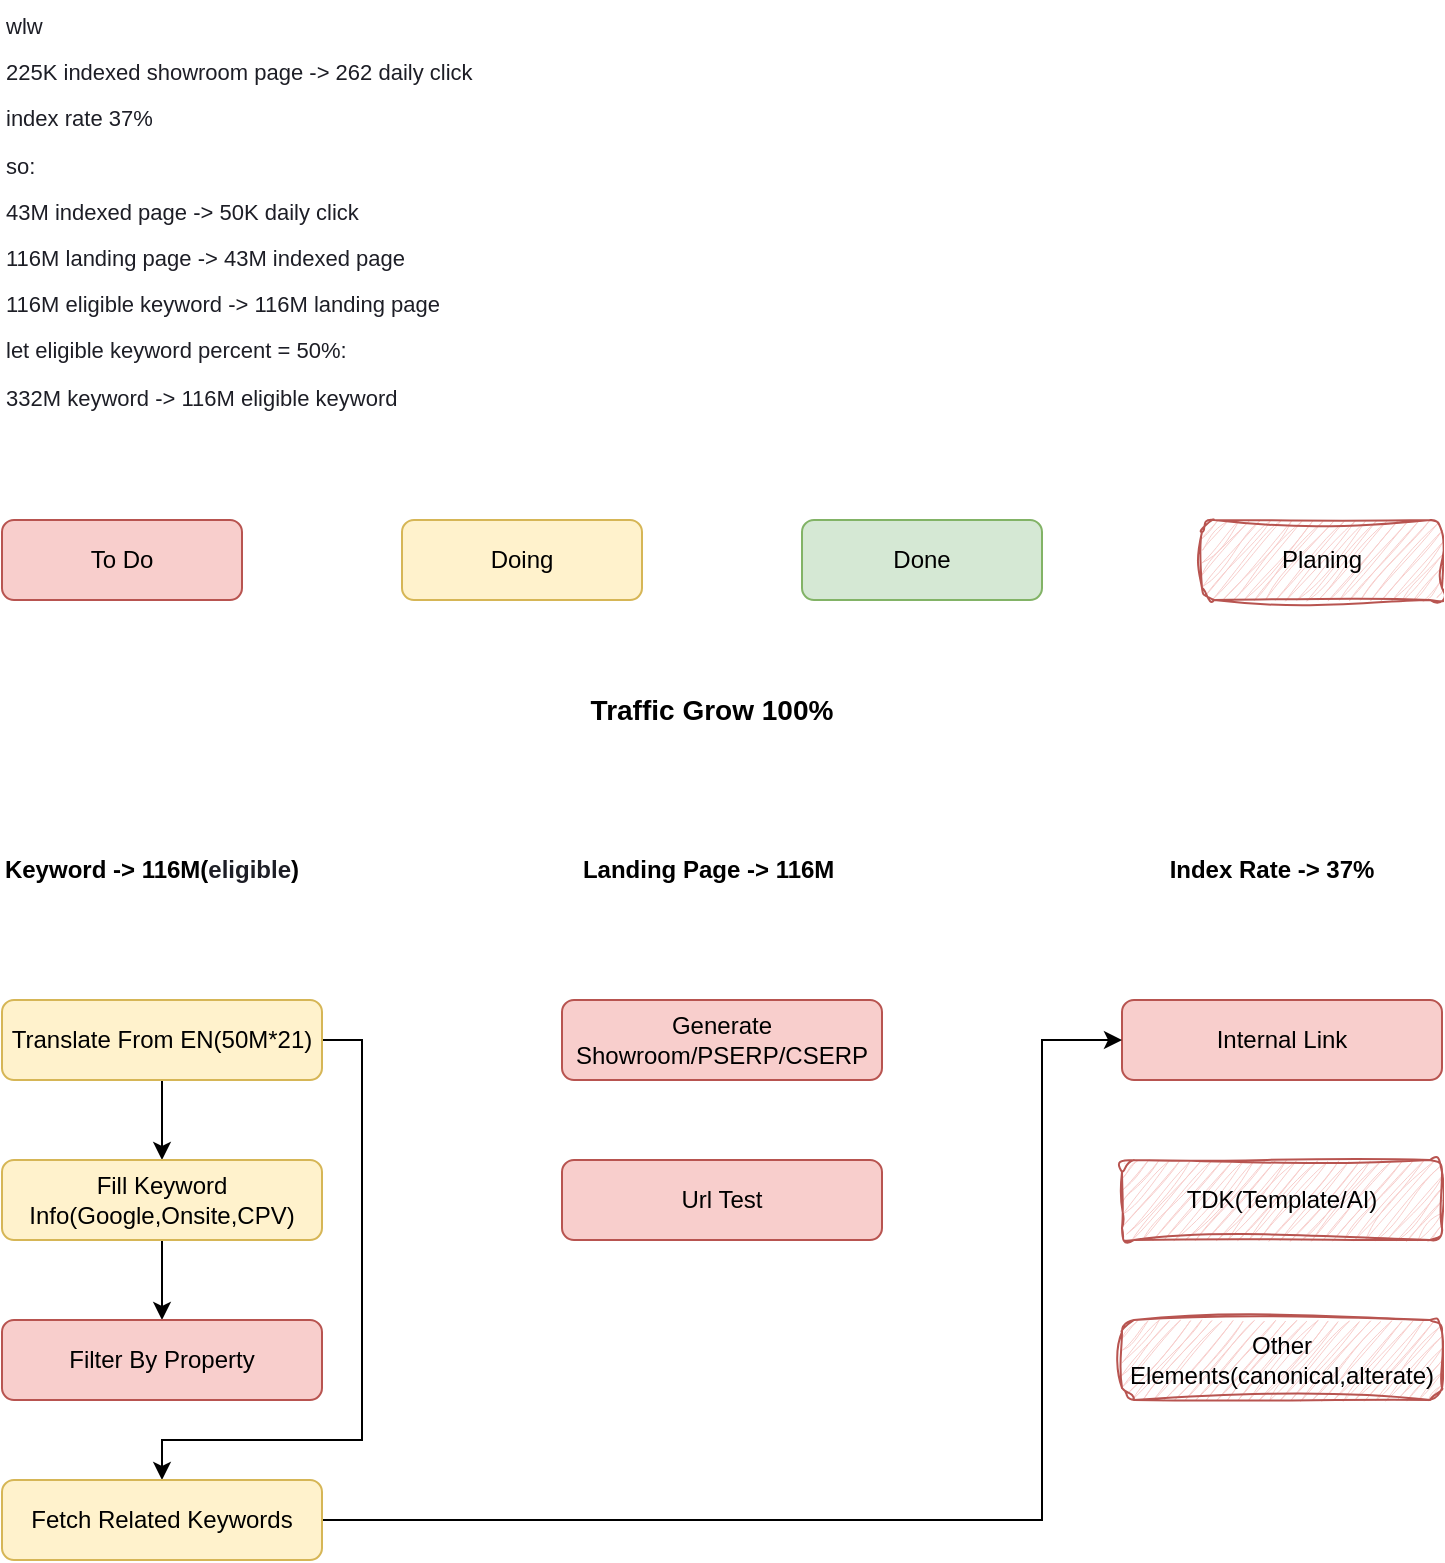 <mxfile version="24.8.4">
  <diagram name="第 1 页" id="A2_o63IfxjyKfNZ6jgSW">
    <mxGraphModel dx="1417" dy="1823" grid="1" gridSize="10" guides="1" tooltips="1" connect="1" arrows="1" fold="1" page="1" pageScale="1" pageWidth="827" pageHeight="1169" math="0" shadow="0">
      <root>
        <mxCell id="0" />
        <mxCell id="1" parent="0" />
        <mxCell id="CGiE7vuEJ3qXT8lJ0x0y-1" value="Traffic Grow 100%" style="text;html=1;align=center;verticalAlign=middle;whiteSpace=wrap;rounded=0;fontStyle=1;fontSize=14;" vertex="1" parent="1">
          <mxGeometry x="320" y="40" width="150" height="30" as="geometry" />
        </mxCell>
        <mxCell id="CGiE7vuEJ3qXT8lJ0x0y-2" value="&lt;p style=&quot;&quot;&gt;&lt;font face=&quot;Helvetica&quot; style=&quot;font-size: 12px;&quot;&gt;Keyword -&amp;gt; 116M(&lt;span style=&quot;color: rgb(29, 30, 38); text-align: left; background-color: rgb(255, 255, 255);&quot;&gt;eligible&lt;/span&gt;)&lt;/font&gt;&lt;/p&gt;" style="text;html=1;align=center;verticalAlign=middle;whiteSpace=wrap;rounded=0;fontStyle=1" vertex="1" parent="1">
          <mxGeometry x="40" y="120" width="150" height="30" as="geometry" />
        </mxCell>
        <mxCell id="CGiE7vuEJ3qXT8lJ0x0y-3" value="Landing Page -&amp;gt; 116M&amp;nbsp;" style="text;html=1;align=center;verticalAlign=middle;whiteSpace=wrap;rounded=0;fontStyle=1" vertex="1" parent="1">
          <mxGeometry x="320" y="120" width="150" height="30" as="geometry" />
        </mxCell>
        <mxCell id="CGiE7vuEJ3qXT8lJ0x0y-4" value="Index Rate -&amp;gt; 37%" style="text;html=1;align=center;verticalAlign=middle;whiteSpace=wrap;rounded=0;fontStyle=1" vertex="1" parent="1">
          <mxGeometry x="600" y="120" width="150" height="30" as="geometry" />
        </mxCell>
        <mxCell id="CGiE7vuEJ3qXT8lJ0x0y-5" value="&lt;p style=&quot;box-sizing: border-box; margin: 0px 0px 10px; color: rgb(29, 30, 38); font-family: Circular, sans-serif; font-style: normal; font-variant-ligatures: normal; font-variant-caps: normal; font-weight: 400; letter-spacing: normal; orphans: 2; text-indent: 0px; text-transform: none; widows: 2; word-spacing: 0px; -webkit-text-stroke-width: 0px; white-space: normal; background-color: rgb(255, 255, 255); text-decoration-thickness: initial; text-decoration-style: initial; text-decoration-color: initial; font-size: 11px;&quot;&gt;&lt;font style=&quot;font-size: 11px;&quot;&gt;wlw&lt;/font&gt;&lt;/p&gt;&lt;p style=&quot;box-sizing: border-box; margin: 0px 0px 10px; color: rgb(29, 30, 38); font-family: Circular, sans-serif; font-style: normal; font-variant-ligatures: normal; font-variant-caps: normal; font-weight: 400; letter-spacing: normal; orphans: 2; text-indent: 0px; text-transform: none; widows: 2; word-spacing: 0px; -webkit-text-stroke-width: 0px; white-space: normal; background-color: rgb(255, 255, 255); text-decoration-thickness: initial; text-decoration-style: initial; text-decoration-color: initial; font-size: 11px;&quot;&gt;&lt;font style=&quot;font-size: 11px;&quot;&gt;225K indexed showroom page -&amp;gt; 262 daily click&lt;/font&gt;&lt;/p&gt;&lt;p style=&quot;box-sizing: border-box; margin: 0px 0px 10px; color: rgb(29, 30, 38); font-family: Circular, sans-serif; font-style: normal; font-variant-ligatures: normal; font-variant-caps: normal; font-weight: 400; letter-spacing: normal; orphans: 2; text-indent: 0px; text-transform: none; widows: 2; word-spacing: 0px; -webkit-text-stroke-width: 0px; white-space: normal; background-color: rgb(255, 255, 255); text-decoration-thickness: initial; text-decoration-style: initial; text-decoration-color: initial; font-size: 11px;&quot;&gt;&lt;font style=&quot;font-size: 11px;&quot;&gt;index rate 37%&lt;/font&gt;&lt;/p&gt;&lt;p style=&quot;box-sizing: border-box; margin: 0px 0px 10px; color: rgb(29, 30, 38); font-family: Circular, sans-serif; font-style: normal; font-variant-ligatures: normal; font-variant-caps: normal; font-weight: 400; letter-spacing: normal; orphans: 2; text-indent: 0px; text-transform: none; widows: 2; word-spacing: 0px; -webkit-text-stroke-width: 0px; white-space: normal; background-color: rgb(255, 255, 255); text-decoration-thickness: initial; text-decoration-style: initial; text-decoration-color: initial; font-size: 11px;&quot;&gt;&lt;font style=&quot;font-size: 11px;&quot;&gt;so:&lt;/font&gt;&lt;/p&gt;&lt;p style=&quot;box-sizing: border-box; margin: 0px 0px 10px; color: rgb(29, 30, 38); font-family: Circular, sans-serif; font-style: normal; font-variant-ligatures: normal; font-variant-caps: normal; font-weight: 400; letter-spacing: normal; orphans: 2; text-indent: 0px; text-transform: none; widows: 2; word-spacing: 0px; -webkit-text-stroke-width: 0px; white-space: normal; background-color: rgb(255, 255, 255); text-decoration-thickness: initial; text-decoration-style: initial; text-decoration-color: initial; font-size: 11px;&quot;&gt;&lt;font style=&quot;font-size: 11px;&quot;&gt;43M indexed page -&amp;gt; 50K daily click&lt;/font&gt;&lt;/p&gt;&lt;p style=&quot;box-sizing: border-box; margin: 0px 0px 10px; color: rgb(29, 30, 38); font-family: Circular, sans-serif; font-style: normal; font-variant-ligatures: normal; font-variant-caps: normal; font-weight: 400; letter-spacing: normal; orphans: 2; text-indent: 0px; text-transform: none; widows: 2; word-spacing: 0px; -webkit-text-stroke-width: 0px; white-space: normal; background-color: rgb(255, 255, 255); text-decoration-thickness: initial; text-decoration-style: initial; text-decoration-color: initial; font-size: 11px;&quot;&gt;&lt;font style=&quot;font-size: 11px;&quot;&gt;116M landing page -&amp;gt; 43M indexed page&lt;/font&gt;&lt;/p&gt;&lt;p style=&quot;box-sizing: border-box; margin: 0px 0px 10px; color: rgb(29, 30, 38); font-family: Circular, sans-serif; font-style: normal; font-variant-ligatures: normal; font-variant-caps: normal; font-weight: 400; letter-spacing: normal; orphans: 2; text-indent: 0px; text-transform: none; widows: 2; word-spacing: 0px; -webkit-text-stroke-width: 0px; white-space: normal; background-color: rgb(255, 255, 255); text-decoration-thickness: initial; text-decoration-style: initial; text-decoration-color: initial; font-size: 11px;&quot;&gt;&lt;font style=&quot;font-size: 11px;&quot;&gt;116M eligible keyword -&amp;gt; 116M landing page&lt;/font&gt;&lt;/p&gt;&lt;p style=&quot;box-sizing: border-box; margin: 0px 0px 10px; color: rgb(29, 30, 38); font-family: Circular, sans-serif; font-style: normal; font-variant-ligatures: normal; font-variant-caps: normal; font-weight: 400; letter-spacing: normal; orphans: 2; text-indent: 0px; text-transform: none; widows: 2; word-spacing: 0px; -webkit-text-stroke-width: 0px; white-space: normal; background-color: rgb(255, 255, 255); text-decoration-thickness: initial; text-decoration-style: initial; text-decoration-color: initial; font-size: 11px;&quot;&gt;&lt;font style=&quot;font-size: 11px;&quot;&gt;let eligible keyword percent = 50%:&lt;/font&gt;&lt;/p&gt;&lt;p style=&quot;box-sizing: border-box; margin: 0px; color: rgb(29, 30, 38); font-family: Circular, sans-serif; font-style: normal; font-variant-ligatures: normal; font-variant-caps: normal; font-weight: 400; letter-spacing: normal; orphans: 2; text-indent: 0px; text-transform: none; widows: 2; word-spacing: 0px; -webkit-text-stroke-width: 0px; white-space: normal; background-color: rgb(255, 255, 255); text-decoration-thickness: initial; text-decoration-style: initial; text-decoration-color: initial; font-size: 11px;&quot;&gt;&lt;font style=&quot;font-size: 11px;&quot;&gt;332M keyword -&amp;gt; 116M eligible keyword&lt;/font&gt;&lt;/p&gt;" style="text;whiteSpace=wrap;html=1;align=left;" vertex="1" parent="1">
          <mxGeometry x="40" y="-300" width="280" height="220" as="geometry" />
        </mxCell>
        <mxCell id="CGiE7vuEJ3qXT8lJ0x0y-17" style="edgeStyle=orthogonalEdgeStyle;rounded=0;orthogonalLoop=1;jettySize=auto;html=1;exitX=0.5;exitY=1;exitDx=0;exitDy=0;entryX=0.5;entryY=0;entryDx=0;entryDy=0;" edge="1" parent="1" source="CGiE7vuEJ3qXT8lJ0x0y-6" target="CGiE7vuEJ3qXT8lJ0x0y-7">
          <mxGeometry relative="1" as="geometry" />
        </mxCell>
        <mxCell id="CGiE7vuEJ3qXT8lJ0x0y-19" style="edgeStyle=orthogonalEdgeStyle;rounded=0;orthogonalLoop=1;jettySize=auto;html=1;exitX=1;exitY=0.5;exitDx=0;exitDy=0;entryX=0.5;entryY=0;entryDx=0;entryDy=0;" edge="1" parent="1" source="CGiE7vuEJ3qXT8lJ0x0y-6" target="CGiE7vuEJ3qXT8lJ0x0y-13">
          <mxGeometry relative="1" as="geometry">
            <Array as="points">
              <mxPoint x="220" y="220" />
              <mxPoint x="220" y="420" />
              <mxPoint x="120" y="420" />
            </Array>
          </mxGeometry>
        </mxCell>
        <mxCell id="CGiE7vuEJ3qXT8lJ0x0y-6" value="Translate From EN(50M*21)" style="rounded=1;whiteSpace=wrap;html=1;fillColor=#fff2cc;strokeColor=#d6b656;" vertex="1" parent="1">
          <mxGeometry x="40" y="200" width="160" height="40" as="geometry" />
        </mxCell>
        <mxCell id="CGiE7vuEJ3qXT8lJ0x0y-15" style="edgeStyle=orthogonalEdgeStyle;rounded=0;orthogonalLoop=1;jettySize=auto;html=1;exitX=0.5;exitY=1;exitDx=0;exitDy=0;entryX=0.5;entryY=0;entryDx=0;entryDy=0;" edge="1" parent="1" source="CGiE7vuEJ3qXT8lJ0x0y-7" target="CGiE7vuEJ3qXT8lJ0x0y-8">
          <mxGeometry relative="1" as="geometry" />
        </mxCell>
        <mxCell id="CGiE7vuEJ3qXT8lJ0x0y-7" value="Fill Keyword Info(Google,Onsite,CPV)" style="rounded=1;whiteSpace=wrap;html=1;fillColor=#fff2cc;strokeColor=#d6b656;" vertex="1" parent="1">
          <mxGeometry x="40" y="280" width="160" height="40" as="geometry" />
        </mxCell>
        <mxCell id="CGiE7vuEJ3qXT8lJ0x0y-8" value="Filter By Property" style="rounded=1;whiteSpace=wrap;html=1;fillColor=#f8cecc;strokeColor=#b85450;" vertex="1" parent="1">
          <mxGeometry x="40" y="360" width="160" height="40" as="geometry" />
        </mxCell>
        <mxCell id="CGiE7vuEJ3qXT8lJ0x0y-9" value="Generate Showroom/PSERP/CSERP" style="rounded=1;whiteSpace=wrap;html=1;fillColor=#f8cecc;strokeColor=#b85450;" vertex="1" parent="1">
          <mxGeometry x="320" y="200" width="160" height="40" as="geometry" />
        </mxCell>
        <mxCell id="CGiE7vuEJ3qXT8lJ0x0y-10" value="Internal Link" style="rounded=1;whiteSpace=wrap;html=1;fillColor=#f8cecc;strokeColor=#b85450;" vertex="1" parent="1">
          <mxGeometry x="600" y="200" width="160" height="40" as="geometry" />
        </mxCell>
        <mxCell id="CGiE7vuEJ3qXT8lJ0x0y-11" value="TDK(Template/AI)" style="rounded=1;whiteSpace=wrap;html=1;sketch=1;curveFitting=1;jiggle=2;fillColor=#f8cecc;strokeColor=#b85450;" vertex="1" parent="1">
          <mxGeometry x="600" y="280" width="160" height="40" as="geometry" />
        </mxCell>
        <mxCell id="CGiE7vuEJ3qXT8lJ0x0y-12" value="Other Elements(canonical,alterate)" style="rounded=1;whiteSpace=wrap;html=1;sketch=1;curveFitting=1;jiggle=2;fillColor=#f8cecc;strokeColor=#b85450;" vertex="1" parent="1">
          <mxGeometry x="600" y="360" width="160" height="40" as="geometry" />
        </mxCell>
        <mxCell id="CGiE7vuEJ3qXT8lJ0x0y-18" style="edgeStyle=orthogonalEdgeStyle;rounded=0;orthogonalLoop=1;jettySize=auto;html=1;exitX=1;exitY=0.5;exitDx=0;exitDy=0;entryX=0;entryY=0.5;entryDx=0;entryDy=0;" edge="1" parent="1" source="CGiE7vuEJ3qXT8lJ0x0y-13" target="CGiE7vuEJ3qXT8lJ0x0y-10">
          <mxGeometry relative="1" as="geometry">
            <Array as="points">
              <mxPoint x="560" y="460" />
              <mxPoint x="560" y="220" />
            </Array>
          </mxGeometry>
        </mxCell>
        <mxCell id="CGiE7vuEJ3qXT8lJ0x0y-13" value="Fetch Related Keywords" style="rounded=1;whiteSpace=wrap;html=1;fillColor=#fff2cc;strokeColor=#d6b656;" vertex="1" parent="1">
          <mxGeometry x="40" y="440" width="160" height="40" as="geometry" />
        </mxCell>
        <mxCell id="CGiE7vuEJ3qXT8lJ0x0y-20" value="Doing" style="rounded=1;whiteSpace=wrap;html=1;fillColor=#fff2cc;strokeColor=#d6b656;" vertex="1" parent="1">
          <mxGeometry x="240" y="-40" width="120" height="40" as="geometry" />
        </mxCell>
        <mxCell id="CGiE7vuEJ3qXT8lJ0x0y-21" value="To Do" style="rounded=1;whiteSpace=wrap;html=1;fillColor=#f8cecc;strokeColor=#b85450;" vertex="1" parent="1">
          <mxGeometry x="40" y="-40" width="120" height="40" as="geometry" />
        </mxCell>
        <mxCell id="CGiE7vuEJ3qXT8lJ0x0y-22" value="Done" style="rounded=1;whiteSpace=wrap;html=1;fillColor=#d5e8d4;strokeColor=#82b366;" vertex="1" parent="1">
          <mxGeometry x="440" y="-40" width="120" height="40" as="geometry" />
        </mxCell>
        <mxCell id="CGiE7vuEJ3qXT8lJ0x0y-23" value="Planing" style="rounded=1;whiteSpace=wrap;html=1;align=center;fillColor=#f8cecc;strokeColor=#b85450;sketch=1;curveFitting=1;jiggle=2;" vertex="1" parent="1">
          <mxGeometry x="640" y="-40" width="120" height="40" as="geometry" />
        </mxCell>
        <mxCell id="CGiE7vuEJ3qXT8lJ0x0y-24" value="Url Test" style="rounded=1;whiteSpace=wrap;html=1;fillColor=#f8cecc;strokeColor=#b85450;" vertex="1" parent="1">
          <mxGeometry x="320" y="280" width="160" height="40" as="geometry" />
        </mxCell>
      </root>
    </mxGraphModel>
  </diagram>
</mxfile>
